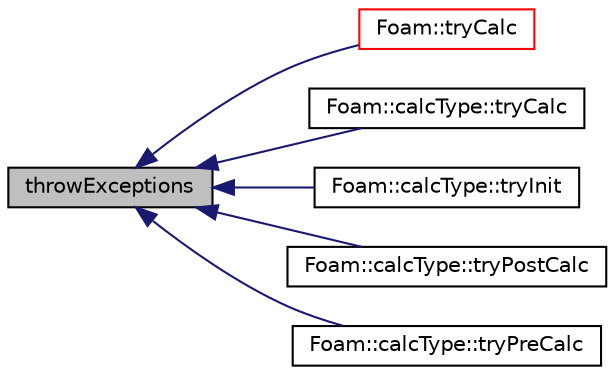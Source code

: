 digraph "throwExceptions"
{
  bgcolor="transparent";
  edge [fontname="Helvetica",fontsize="10",labelfontname="Helvetica",labelfontsize="10"];
  node [fontname="Helvetica",fontsize="10",shape=record];
  rankdir="LR";
  Node1 [label="throwExceptions",height=0.2,width=0.4,color="black", fillcolor="grey75", style="filled", fontcolor="black"];
  Node1 -> Node2 [dir="back",color="midnightblue",fontsize="10",style="solid",fontname="Helvetica"];
  Node2 [label="Foam::tryCalc",height=0.2,width=0.4,color="red",URL="$a10725.html#aa027c009a29fc46b2ab1c02f6a1369bf"];
  Node1 -> Node3 [dir="back",color="midnightblue",fontsize="10",style="solid",fontname="Helvetica"];
  Node3 [label="Foam::calcType::tryCalc",height=0.2,width=0.4,color="black",URL="$a00196.html#af465912d58eb69ca71d1478c072baf01",tooltip="Time loop calculations. "];
  Node1 -> Node4 [dir="back",color="midnightblue",fontsize="10",style="solid",fontname="Helvetica"];
  Node4 [label="Foam::calcType::tryInit",height=0.2,width=0.4,color="black",URL="$a00196.html#a9e537913c615ec01517bdfc83d361e51",tooltip="Initialise - typically setting static variables,. "];
  Node1 -> Node5 [dir="back",color="midnightblue",fontsize="10",style="solid",fontname="Helvetica"];
  Node5 [label="Foam::calcType::tryPostCalc",height=0.2,width=0.4,color="black",URL="$a00196.html#ae4b76e23dfd4d7be77ede92fde6c29cd",tooltip="Post-time loop calculations. "];
  Node1 -> Node6 [dir="back",color="midnightblue",fontsize="10",style="solid",fontname="Helvetica"];
  Node6 [label="Foam::calcType::tryPreCalc",height=0.2,width=0.4,color="black",URL="$a00196.html#a38ea6cd20b76c95e4e4056d9b28bd0c6",tooltip="Pre-time loop calculations. "];
}
